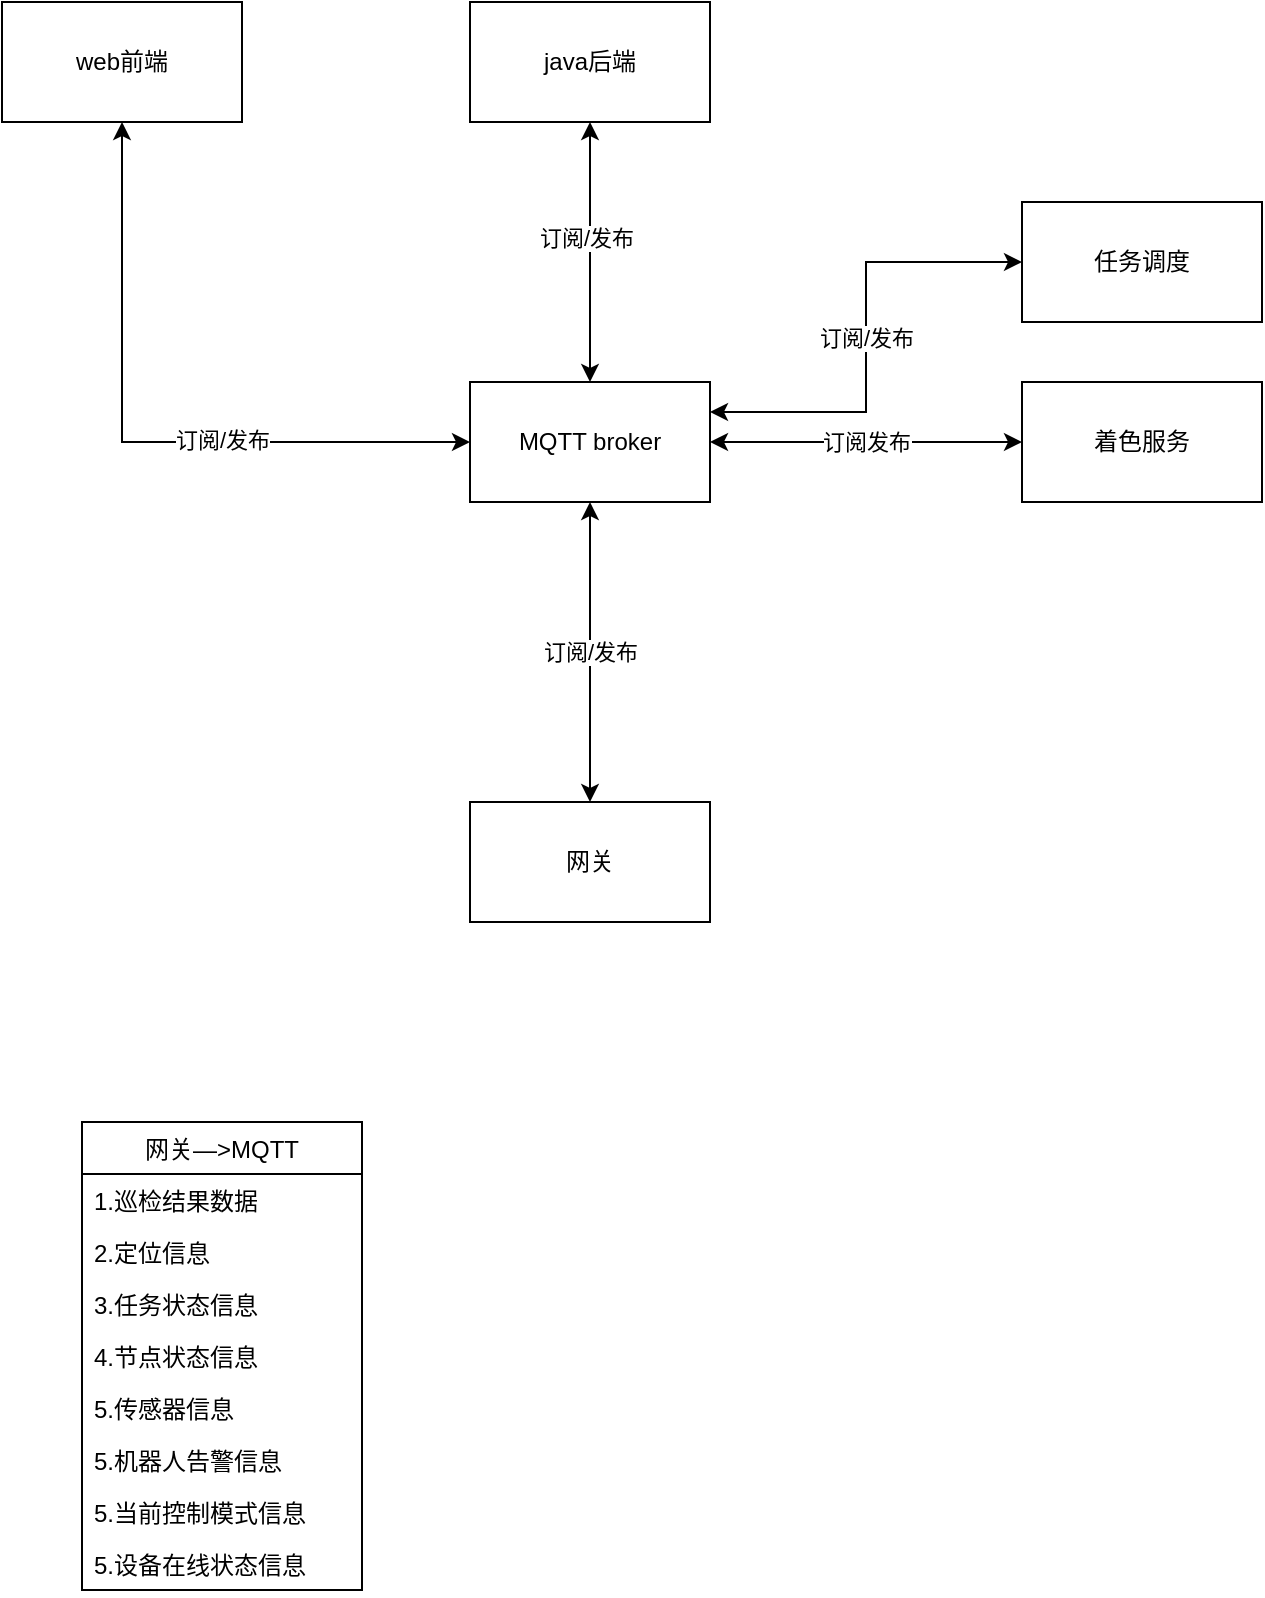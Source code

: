 <mxfile version="14.6.3" type="github">
  <diagram id="mSy1AuAVxe22ZnLyFNmL" name="第 1 页">
    <mxGraphModel dx="1412" dy="755" grid="1" gridSize="10" guides="1" tooltips="1" connect="1" arrows="1" fold="1" page="1" pageScale="1" pageWidth="827" pageHeight="1169" math="0" shadow="0">
      <root>
        <mxCell id="0" />
        <mxCell id="1" parent="0" />
        <mxCell id="uBkenq1J7Bc0aekrVSAU-7" value="订阅/发布" style="edgeStyle=orthogonalEdgeStyle;rounded=0;orthogonalLoop=1;jettySize=auto;html=1;exitX=0.5;exitY=0;exitDx=0;exitDy=0;entryX=0.5;entryY=1;entryDx=0;entryDy=0;startArrow=classic;startFill=1;" edge="1" parent="1" source="uBkenq1J7Bc0aekrVSAU-1" target="uBkenq1J7Bc0aekrVSAU-2">
          <mxGeometry relative="1" as="geometry" />
        </mxCell>
        <mxCell id="uBkenq1J7Bc0aekrVSAU-1" value="网关" style="rounded=0;whiteSpace=wrap;html=1;" vertex="1" parent="1">
          <mxGeometry x="294" y="520" width="120" height="60" as="geometry" />
        </mxCell>
        <mxCell id="uBkenq1J7Bc0aekrVSAU-9" style="edgeStyle=orthogonalEdgeStyle;rounded=0;orthogonalLoop=1;jettySize=auto;html=1;exitX=0.5;exitY=0;exitDx=0;exitDy=0;entryX=0.5;entryY=1;entryDx=0;entryDy=0;startArrow=classic;startFill=1;" edge="1" parent="1" source="uBkenq1J7Bc0aekrVSAU-2" target="uBkenq1J7Bc0aekrVSAU-8">
          <mxGeometry relative="1" as="geometry" />
        </mxCell>
        <mxCell id="uBkenq1J7Bc0aekrVSAU-10" value="订阅/发布" style="edgeLabel;html=1;align=center;verticalAlign=middle;resizable=0;points=[];" vertex="1" connectable="0" parent="uBkenq1J7Bc0aekrVSAU-9">
          <mxGeometry x="0.108" y="2" relative="1" as="geometry">
            <mxPoint as="offset" />
          </mxGeometry>
        </mxCell>
        <mxCell id="uBkenq1J7Bc0aekrVSAU-2" value="MQTT broker" style="rounded=0;whiteSpace=wrap;html=1;" vertex="1" parent="1">
          <mxGeometry x="294" y="310" width="120" height="60" as="geometry" />
        </mxCell>
        <mxCell id="uBkenq1J7Bc0aekrVSAU-8" value="java后端" style="rounded=0;whiteSpace=wrap;html=1;" vertex="1" parent="1">
          <mxGeometry x="294" y="120" width="120" height="60" as="geometry" />
        </mxCell>
        <mxCell id="uBkenq1J7Bc0aekrVSAU-12" style="edgeStyle=orthogonalEdgeStyle;rounded=0;orthogonalLoop=1;jettySize=auto;html=1;exitX=0.5;exitY=1;exitDx=0;exitDy=0;entryX=0;entryY=0.5;entryDx=0;entryDy=0;startArrow=classic;startFill=1;" edge="1" parent="1" source="uBkenq1J7Bc0aekrVSAU-11" target="uBkenq1J7Bc0aekrVSAU-2">
          <mxGeometry relative="1" as="geometry" />
        </mxCell>
        <mxCell id="uBkenq1J7Bc0aekrVSAU-13" value="订阅/发布" style="edgeLabel;html=1;align=center;verticalAlign=middle;resizable=0;points=[];" vertex="1" connectable="0" parent="uBkenq1J7Bc0aekrVSAU-12">
          <mxGeometry x="0.258" y="1" relative="1" as="geometry">
            <mxPoint as="offset" />
          </mxGeometry>
        </mxCell>
        <mxCell id="uBkenq1J7Bc0aekrVSAU-11" value="web前端" style="rounded=0;whiteSpace=wrap;html=1;" vertex="1" parent="1">
          <mxGeometry x="60" y="120" width="120" height="60" as="geometry" />
        </mxCell>
        <mxCell id="uBkenq1J7Bc0aekrVSAU-15" value="订阅发布" style="edgeStyle=orthogonalEdgeStyle;rounded=0;orthogonalLoop=1;jettySize=auto;html=1;exitX=0;exitY=0.5;exitDx=0;exitDy=0;entryX=1;entryY=0.5;entryDx=0;entryDy=0;startArrow=classic;startFill=1;" edge="1" parent="1" source="uBkenq1J7Bc0aekrVSAU-14" target="uBkenq1J7Bc0aekrVSAU-2">
          <mxGeometry relative="1" as="geometry" />
        </mxCell>
        <mxCell id="uBkenq1J7Bc0aekrVSAU-14" value="着色服务" style="rounded=0;whiteSpace=wrap;html=1;" vertex="1" parent="1">
          <mxGeometry x="570" y="310" width="120" height="60" as="geometry" />
        </mxCell>
        <mxCell id="uBkenq1J7Bc0aekrVSAU-17" value="订阅/发布" style="edgeStyle=orthogonalEdgeStyle;rounded=0;orthogonalLoop=1;jettySize=auto;html=1;exitX=0;exitY=0.5;exitDx=0;exitDy=0;entryX=1;entryY=0.25;entryDx=0;entryDy=0;startArrow=classic;startFill=1;" edge="1" parent="1" source="uBkenq1J7Bc0aekrVSAU-16" target="uBkenq1J7Bc0aekrVSAU-2">
          <mxGeometry relative="1" as="geometry" />
        </mxCell>
        <mxCell id="uBkenq1J7Bc0aekrVSAU-16" value="任务调度" style="rounded=0;whiteSpace=wrap;html=1;" vertex="1" parent="1">
          <mxGeometry x="570" y="220" width="120" height="60" as="geometry" />
        </mxCell>
        <mxCell id="uBkenq1J7Bc0aekrVSAU-18" value="网关—&gt;MQTT" style="swimlane;fontStyle=0;childLayout=stackLayout;horizontal=1;startSize=26;fillColor=none;horizontalStack=0;resizeParent=1;resizeParentMax=0;resizeLast=0;collapsible=1;marginBottom=0;" vertex="1" parent="1">
          <mxGeometry x="100" y="680" width="140" height="234" as="geometry" />
        </mxCell>
        <mxCell id="uBkenq1J7Bc0aekrVSAU-19" value="1.巡检结果数据" style="text;strokeColor=none;fillColor=none;align=left;verticalAlign=top;spacingLeft=4;spacingRight=4;overflow=hidden;rotatable=0;points=[[0,0.5],[1,0.5]];portConstraint=eastwest;" vertex="1" parent="uBkenq1J7Bc0aekrVSAU-18">
          <mxGeometry y="26" width="140" height="26" as="geometry" />
        </mxCell>
        <mxCell id="uBkenq1J7Bc0aekrVSAU-20" value="2.定位信息" style="text;strokeColor=none;fillColor=none;align=left;verticalAlign=top;spacingLeft=4;spacingRight=4;overflow=hidden;rotatable=0;points=[[0,0.5],[1,0.5]];portConstraint=eastwest;" vertex="1" parent="uBkenq1J7Bc0aekrVSAU-18">
          <mxGeometry y="52" width="140" height="26" as="geometry" />
        </mxCell>
        <mxCell id="uBkenq1J7Bc0aekrVSAU-21" value="3.任务状态信息" style="text;strokeColor=none;fillColor=none;align=left;verticalAlign=top;spacingLeft=4;spacingRight=4;overflow=hidden;rotatable=0;points=[[0,0.5],[1,0.5]];portConstraint=eastwest;" vertex="1" parent="uBkenq1J7Bc0aekrVSAU-18">
          <mxGeometry y="78" width="140" height="26" as="geometry" />
        </mxCell>
        <mxCell id="uBkenq1J7Bc0aekrVSAU-22" value="4.节点状态信息" style="text;strokeColor=none;fillColor=none;align=left;verticalAlign=top;spacingLeft=4;spacingRight=4;overflow=hidden;rotatable=0;points=[[0,0.5],[1,0.5]];portConstraint=eastwest;" vertex="1" parent="uBkenq1J7Bc0aekrVSAU-18">
          <mxGeometry y="104" width="140" height="26" as="geometry" />
        </mxCell>
        <mxCell id="uBkenq1J7Bc0aekrVSAU-23" value="5.传感器信息" style="text;strokeColor=none;fillColor=none;align=left;verticalAlign=top;spacingLeft=4;spacingRight=4;overflow=hidden;rotatable=0;points=[[0,0.5],[1,0.5]];portConstraint=eastwest;" vertex="1" parent="uBkenq1J7Bc0aekrVSAU-18">
          <mxGeometry y="130" width="140" height="26" as="geometry" />
        </mxCell>
        <mxCell id="uBkenq1J7Bc0aekrVSAU-24" value="5.机器人告警信息" style="text;strokeColor=none;fillColor=none;align=left;verticalAlign=top;spacingLeft=4;spacingRight=4;overflow=hidden;rotatable=0;points=[[0,0.5],[1,0.5]];portConstraint=eastwest;" vertex="1" parent="uBkenq1J7Bc0aekrVSAU-18">
          <mxGeometry y="156" width="140" height="26" as="geometry" />
        </mxCell>
        <mxCell id="uBkenq1J7Bc0aekrVSAU-25" value="5.当前控制模式信息" style="text;strokeColor=none;fillColor=none;align=left;verticalAlign=top;spacingLeft=4;spacingRight=4;overflow=hidden;rotatable=0;points=[[0,0.5],[1,0.5]];portConstraint=eastwest;" vertex="1" parent="uBkenq1J7Bc0aekrVSAU-18">
          <mxGeometry y="182" width="140" height="26" as="geometry" />
        </mxCell>
        <mxCell id="uBkenq1J7Bc0aekrVSAU-26" value="5.设备在线状态信息" style="text;strokeColor=none;fillColor=none;align=left;verticalAlign=top;spacingLeft=4;spacingRight=4;overflow=hidden;rotatable=0;points=[[0,0.5],[1,0.5]];portConstraint=eastwest;" vertex="1" parent="uBkenq1J7Bc0aekrVSAU-18">
          <mxGeometry y="208" width="140" height="26" as="geometry" />
        </mxCell>
      </root>
    </mxGraphModel>
  </diagram>
</mxfile>
